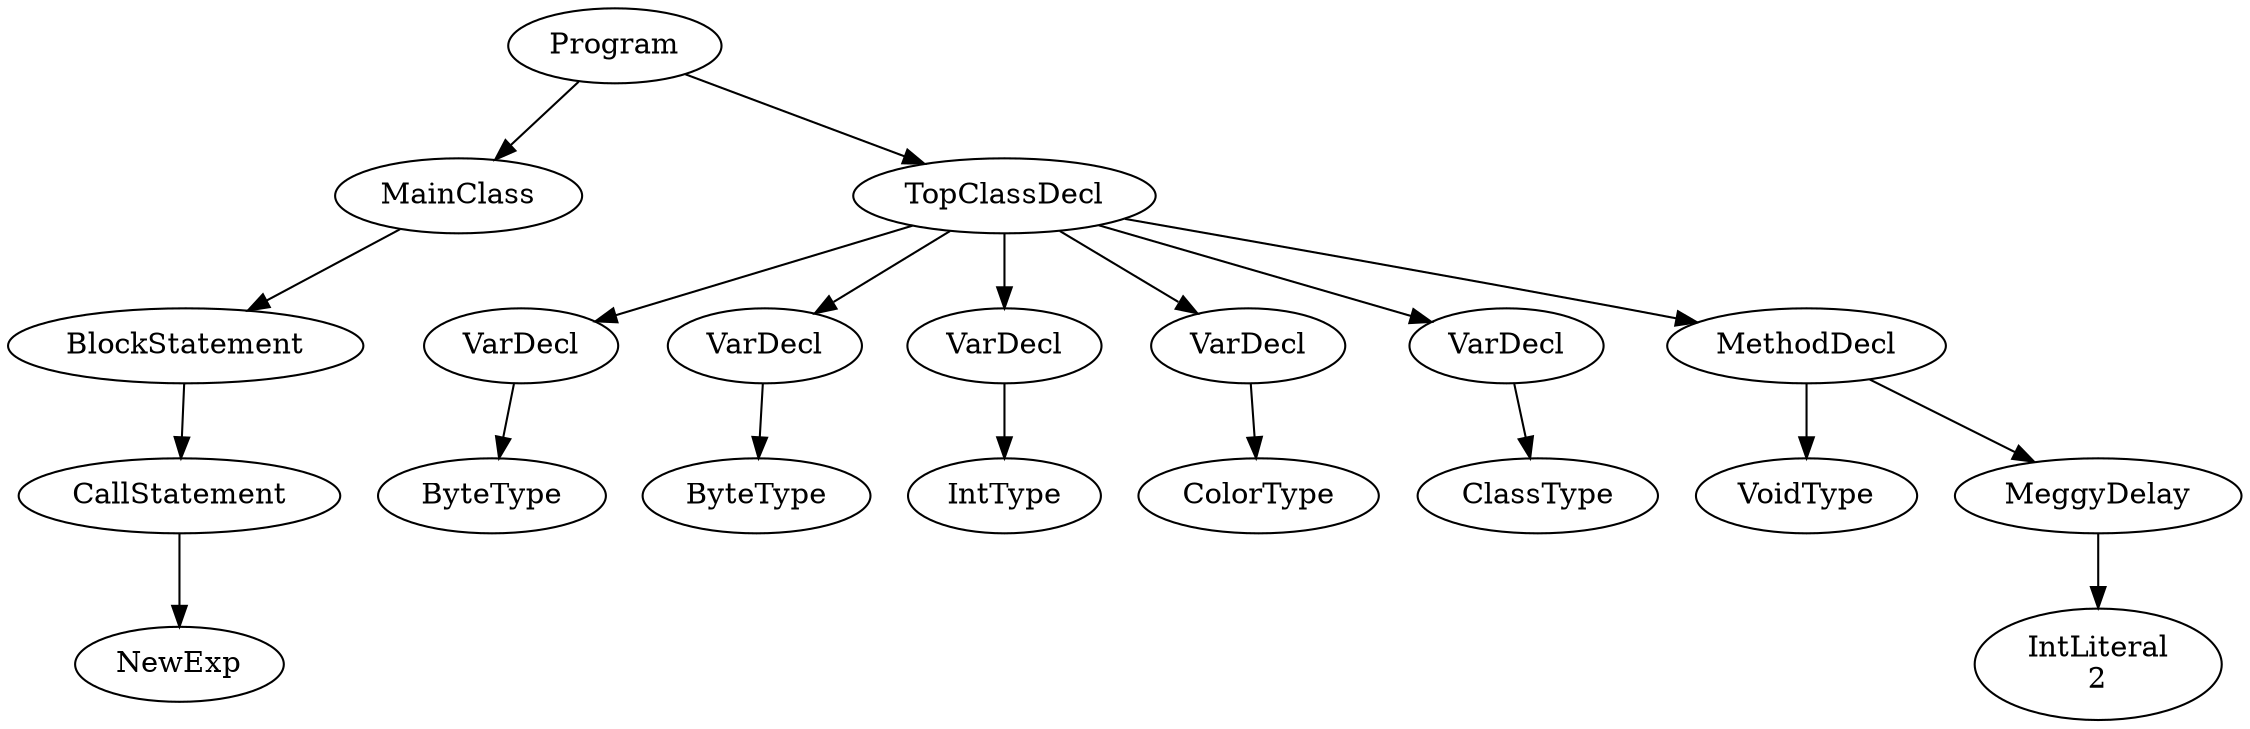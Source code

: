 digraph ASTGraph {
0 [ label="Program" ];
1 [ label="MainClass" ];
0 -> 1
2 [ label="BlockStatement" ];
1 -> 2
3 [ label="CallStatement" ];
2 -> 3
4 [ label="NewExp" ];
3 -> 4
5 [ label="TopClassDecl" ];
0 -> 5
6 [ label="VarDecl" ];
5 -> 6
7 [ label="ByteType" ];
6 -> 7
8 [ label="VarDecl" ];
5 -> 8
9 [ label="ByteType" ];
8 -> 9
10 [ label="VarDecl" ];
5 -> 10
11 [ label="IntType" ];
10 -> 11
12 [ label="VarDecl" ];
5 -> 12
13 [ label="ColorType" ];
12 -> 13
14 [ label="VarDecl" ];
5 -> 14
15 [ label="ClassType" ];
14 -> 15
16 [ label="MethodDecl" ];
5 -> 16
17 [ label="VoidType" ];
16 -> 17
18 [ label="MeggyDelay" ];
16 -> 18
19 [ label="IntLiteral\n2" ];
18 -> 19
}
